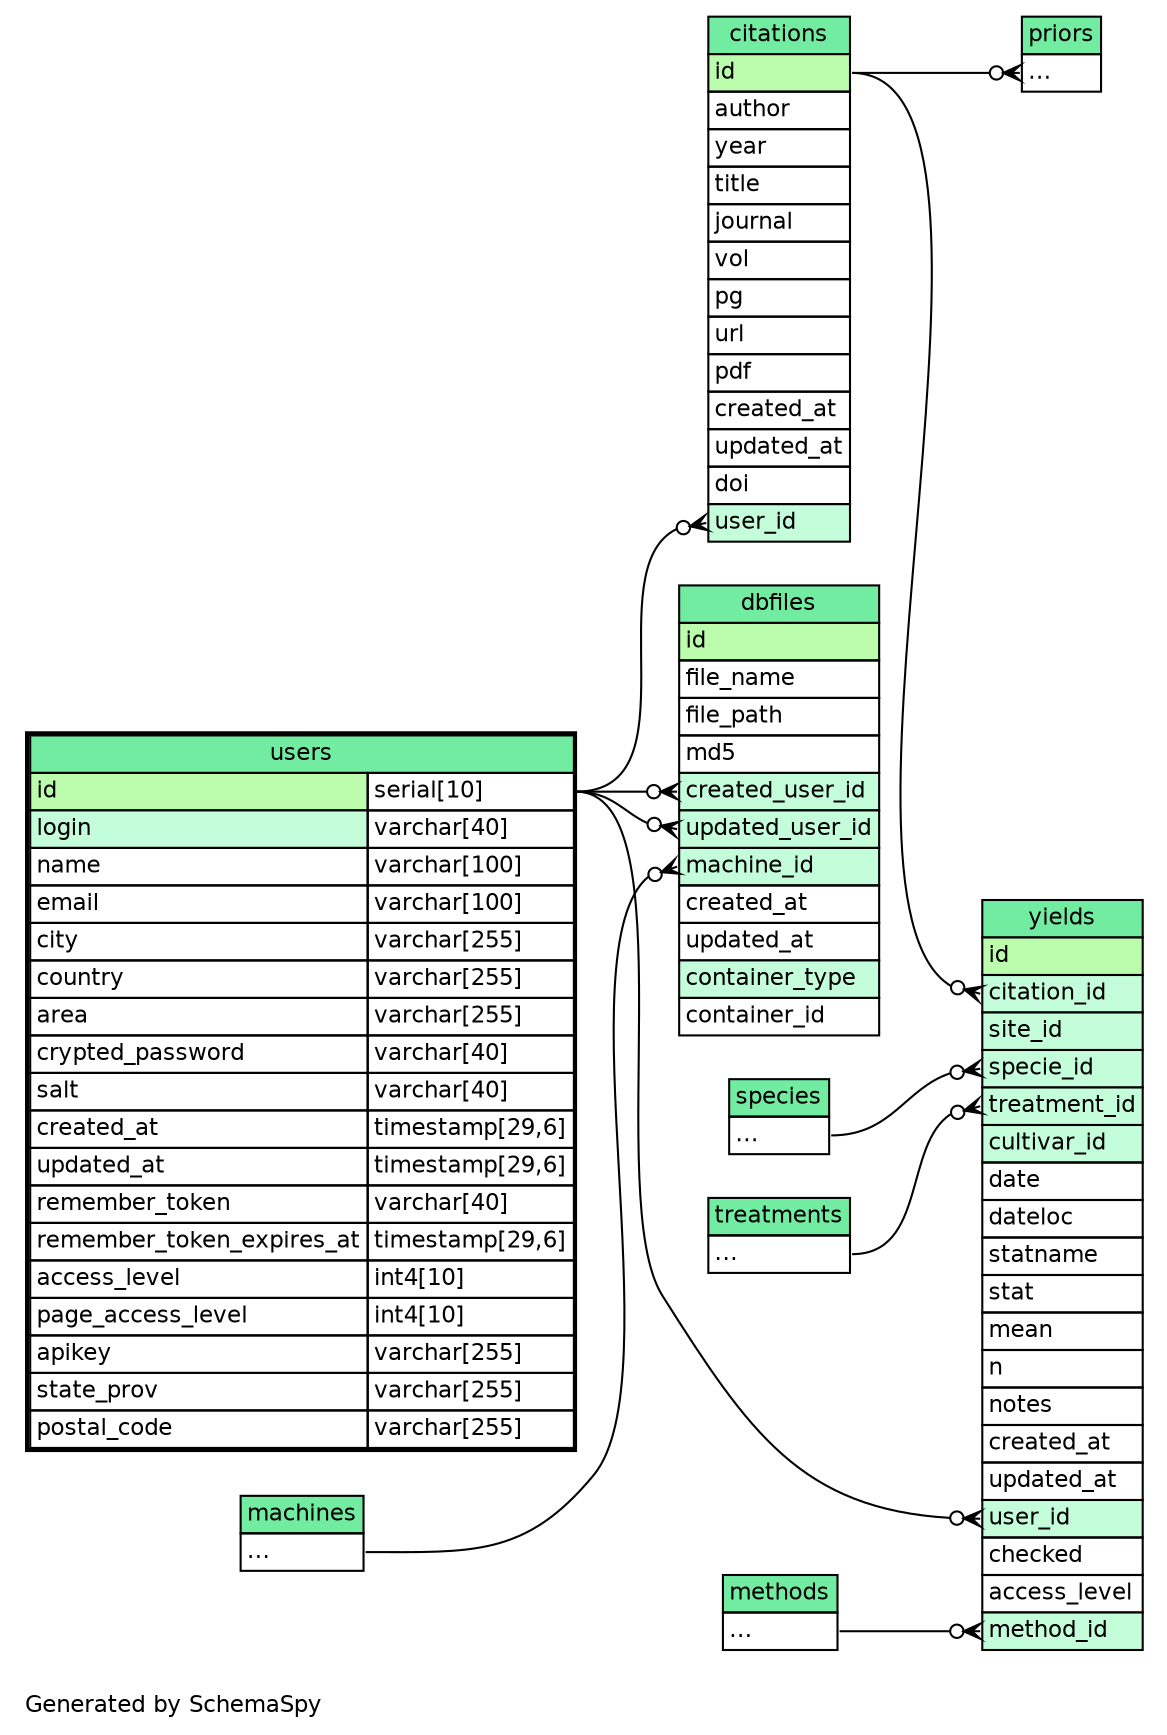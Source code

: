 // dot 2.26.3 on Linux 3.8.0-39-generic
// SchemaSpy rev Unknown
digraph "twoDegreesRelationshipsDiagram" {
  graph [
    rankdir="RL"
    bgcolor="#ffffff"
    label="\nGenerated by SchemaSpy"
    labeljust="l"
    nodesep="0.18"
    ranksep="0.46"
    fontname="Helvetica"
    fontsize="11"
  ];
  node [
    fontname="Helvetica"
    fontsize="11"
    shape="plaintext"
  ];
  edge [
    arrowsize="0.8"
  ];
  "citations":"user_id":w -> "users":"id.type":e [arrowhead=none dir=back arrowtail=crowodot];
  "dbfiles":"created_user_id":w -> "users":"id.type":e [arrowhead=none dir=back arrowtail=crowodot];
  "dbfiles":"machine_id":w -> "machines":"elipses":e [arrowhead=none dir=back arrowtail=crowodot];
  "dbfiles":"updated_user_id":w -> "users":"id.type":e [arrowhead=none dir=back arrowtail=crowodot];
  "priors":"elipses":w -> "citations":"id":e [arrowhead=none dir=back arrowtail=crowodot];
  "yields":"citation_id":w -> "citations":"id":e [arrowhead=none dir=back arrowtail=crowodot];
  "yields":"method_id":w -> "methods":"elipses":e [arrowhead=none dir=back arrowtail=crowodot];
  "yields":"specie_id":w -> "species":"elipses":e [arrowhead=none dir=back arrowtail=crowodot];
  "yields":"treatment_id":w -> "treatments":"elipses":e [arrowhead=none dir=back arrowtail=crowodot];
  "yields":"user_id":w -> "users":"id.type":e [arrowhead=none dir=back arrowtail=crowodot];
  "citations" [
    label=<
    <TABLE BORDER="0" CELLBORDER="1" CELLSPACING="0" BGCOLOR="#FFFFFF">
      <TR><TD COLSPAN="4" BGCOLOR="#72ECA1" ALIGN="CENTER">citations</TD></TR>
      <TR><TD PORT="id" COLSPAN="4" BGCOLOR="#bcfdad !important" ALIGN="LEFT">id</TD></TR>
      <TR><TD PORT="author" COLSPAN="4" ALIGN="LEFT">author</TD></TR>
      <TR><TD PORT="year" COLSPAN="4" ALIGN="LEFT">year</TD></TR>
      <TR><TD PORT="title" COLSPAN="4" ALIGN="LEFT">title</TD></TR>
      <TR><TD PORT="journal" COLSPAN="4" ALIGN="LEFT">journal</TD></TR>
      <TR><TD PORT="vol" COLSPAN="4" ALIGN="LEFT">vol</TD></TR>
      <TR><TD PORT="pg" COLSPAN="4" ALIGN="LEFT">pg</TD></TR>
      <TR><TD PORT="url" COLSPAN="4" ALIGN="LEFT">url</TD></TR>
      <TR><TD PORT="pdf" COLSPAN="4" ALIGN="LEFT">pdf</TD></TR>
      <TR><TD PORT="created_at" COLSPAN="4" ALIGN="LEFT">created_at</TD></TR>
      <TR><TD PORT="updated_at" COLSPAN="4" ALIGN="LEFT">updated_at</TD></TR>
      <TR><TD PORT="doi" COLSPAN="4" ALIGN="LEFT">doi</TD></TR>
      <TR><TD PORT="user_id" COLSPAN="4" BGCOLOR="#c4fdda !important" ALIGN="LEFT">user_id</TD></TR>
    </TABLE>>
    URL="citations.html"
    tooltip="citations"
  ];
  "dbfiles" [
    label=<
    <TABLE BORDER="0" CELLBORDER="1" CELLSPACING="0" BGCOLOR="#FFFFFF">
      <TR><TD COLSPAN="4" BGCOLOR="#72ECA1" ALIGN="CENTER">dbfiles</TD></TR>
      <TR><TD PORT="id" COLSPAN="4" BGCOLOR="#bcfdad !important" ALIGN="LEFT">id</TD></TR>
      <TR><TD PORT="file_name" COLSPAN="4" ALIGN="LEFT">file_name</TD></TR>
      <TR><TD PORT="file_path" COLSPAN="4" ALIGN="LEFT">file_path</TD></TR>
      <TR><TD PORT="md5" COLSPAN="4" ALIGN="LEFT">md5</TD></TR>
      <TR><TD PORT="created_user_id" COLSPAN="4" BGCOLOR="#c4fdda !important" ALIGN="LEFT">created_user_id</TD></TR>
      <TR><TD PORT="updated_user_id" COLSPAN="4" BGCOLOR="#c4fdda !important" ALIGN="LEFT">updated_user_id</TD></TR>
      <TR><TD PORT="machine_id" COLSPAN="4" BGCOLOR="#c4fdda !important" ALIGN="LEFT">machine_id</TD></TR>
      <TR><TD PORT="created_at" COLSPAN="4" ALIGN="LEFT">created_at</TD></TR>
      <TR><TD PORT="updated_at" COLSPAN="4" ALIGN="LEFT">updated_at</TD></TR>
      <TR><TD PORT="container_type" COLSPAN="4" BGCOLOR="#c4fdda !important" ALIGN="LEFT">container_type</TD></TR>
      <TR><TD PORT="container_id" COLSPAN="4" ALIGN="LEFT">container_id</TD></TR>
    </TABLE>>
    URL="dbfiles.html"
    tooltip="dbfiles"
  ];
  "machines" [
    label=<
    <TABLE BORDER="0" CELLBORDER="1" CELLSPACING="0" BGCOLOR="#FFFFFF">
      <TR><TD COLSPAN="4" BGCOLOR="#72ECA1" ALIGN="CENTER">machines</TD></TR>
      <TR><TD PORT="elipses" COLSPAN="4" ALIGN="LEFT">...</TD></TR>
    </TABLE>>
    URL="machines.html"
    tooltip="machines"
  ];
  "methods" [
    label=<
    <TABLE BORDER="0" CELLBORDER="1" CELLSPACING="0" BGCOLOR="#FFFFFF">
      <TR><TD COLSPAN="4" BGCOLOR="#72ECA1" ALIGN="CENTER">methods</TD></TR>
      <TR><TD PORT="elipses" COLSPAN="4" ALIGN="LEFT">...</TD></TR>
    </TABLE>>
    URL="methods.html"
    tooltip="methods"
  ];
  "priors" [
    label=<
    <TABLE BORDER="0" CELLBORDER="1" CELLSPACING="0" BGCOLOR="#FFFFFF">
      <TR><TD COLSPAN="4" BGCOLOR="#72ECA1" ALIGN="CENTER">priors</TD></TR>
      <TR><TD PORT="elipses" COLSPAN="4" ALIGN="LEFT">...</TD></TR>
    </TABLE>>
    URL="priors.html"
    tooltip="priors"
  ];
  "species" [
    label=<
    <TABLE BORDER="0" CELLBORDER="1" CELLSPACING="0" BGCOLOR="#FFFFFF">
      <TR><TD COLSPAN="4" BGCOLOR="#72ECA1" ALIGN="CENTER">species</TD></TR>
      <TR><TD PORT="elipses" COLSPAN="4" ALIGN="LEFT">...</TD></TR>
    </TABLE>>
    URL="species.html"
    tooltip="species"
  ];
  "treatments" [
    label=<
    <TABLE BORDER="0" CELLBORDER="1" CELLSPACING="0" BGCOLOR="#FFFFFF">
      <TR><TD COLSPAN="4" BGCOLOR="#72ECA1" ALIGN="CENTER">treatments</TD></TR>
      <TR><TD PORT="elipses" COLSPAN="4" ALIGN="LEFT">...</TD></TR>
    </TABLE>>
    URL="treatments.html"
    tooltip="treatments"
  ];
  "users" [
    label=<
    <TABLE BORDER="2" CELLBORDER="1" CELLSPACING="0" BGCOLOR="#FFFFFF">
      <TR><TD COLSPAN="4" BGCOLOR="#72ECA1" ALIGN="CENTER">users</TD></TR>
      <TR><TD PORT="id" COLSPAN="3" BGCOLOR="#bcfdad !important" ALIGN="LEFT">id</TD><TD PORT="id.type" ALIGN="LEFT">serial[10]</TD></TR>
      <TR><TD PORT="login" COLSPAN="3" BGCOLOR="#c4fdda !important" ALIGN="LEFT">login</TD><TD PORT="login.type" ALIGN="LEFT">varchar[40]</TD></TR>
      <TR><TD PORT="name" COLSPAN="3" ALIGN="LEFT">name</TD><TD PORT="name.type" ALIGN="LEFT">varchar[100]</TD></TR>
      <TR><TD PORT="email" COLSPAN="3" ALIGN="LEFT">email</TD><TD PORT="email.type" ALIGN="LEFT">varchar[100]</TD></TR>
      <TR><TD PORT="city" COLSPAN="3" ALIGN="LEFT">city</TD><TD PORT="city.type" ALIGN="LEFT">varchar[255]</TD></TR>
      <TR><TD PORT="country" COLSPAN="3" ALIGN="LEFT">country</TD><TD PORT="country.type" ALIGN="LEFT">varchar[255]</TD></TR>
      <TR><TD PORT="area" COLSPAN="3" ALIGN="LEFT">area</TD><TD PORT="area.type" ALIGN="LEFT">varchar[255]</TD></TR>
      <TR><TD PORT="crypted_password" COLSPAN="3" ALIGN="LEFT">crypted_password</TD><TD PORT="crypted_password.type" ALIGN="LEFT">varchar[40]</TD></TR>
      <TR><TD PORT="salt" COLSPAN="3" ALIGN="LEFT">salt</TD><TD PORT="salt.type" ALIGN="LEFT">varchar[40]</TD></TR>
      <TR><TD PORT="created_at" COLSPAN="3" ALIGN="LEFT">created_at</TD><TD PORT="created_at.type" ALIGN="LEFT">timestamp[29,6]</TD></TR>
      <TR><TD PORT="updated_at" COLSPAN="3" ALIGN="LEFT">updated_at</TD><TD PORT="updated_at.type" ALIGN="LEFT">timestamp[29,6]</TD></TR>
      <TR><TD PORT="remember_token" COLSPAN="3" ALIGN="LEFT">remember_token</TD><TD PORT="remember_token.type" ALIGN="LEFT">varchar[40]</TD></TR>
      <TR><TD PORT="remember_token_expires_at" COLSPAN="3" ALIGN="LEFT">remember_token_expires_at</TD><TD PORT="remember_token_expires_at.type" ALIGN="LEFT">timestamp[29,6]</TD></TR>
      <TR><TD PORT="access_level" COLSPAN="3" ALIGN="LEFT">access_level</TD><TD PORT="access_level.type" ALIGN="LEFT">int4[10]</TD></TR>
      <TR><TD PORT="page_access_level" COLSPAN="3" ALIGN="LEFT">page_access_level</TD><TD PORT="page_access_level.type" ALIGN="LEFT">int4[10]</TD></TR>
      <TR><TD PORT="apikey" COLSPAN="3" ALIGN="LEFT">apikey</TD><TD PORT="apikey.type" ALIGN="LEFT">varchar[255]</TD></TR>
      <TR><TD PORT="state_prov" COLSPAN="3" ALIGN="LEFT">state_prov</TD><TD PORT="state_prov.type" ALIGN="LEFT">varchar[255]</TD></TR>
      <TR><TD PORT="postal_code" COLSPAN="3" ALIGN="LEFT">postal_code</TD><TD PORT="postal_code.type" ALIGN="LEFT">varchar[255]</TD></TR>
    </TABLE>>
    URL="users.html"
    tooltip="users"
  ];
  "yields" [
    label=<
    <TABLE BORDER="0" CELLBORDER="1" CELLSPACING="0" BGCOLOR="#FFFFFF">
      <TR><TD COLSPAN="4" BGCOLOR="#72ECA1" ALIGN="CENTER">yields</TD></TR>
      <TR><TD PORT="id" COLSPAN="4" BGCOLOR="#bcfdad !important" ALIGN="LEFT">id</TD></TR>
      <TR><TD PORT="citation_id" COLSPAN="4" BGCOLOR="#c4fdda !important" ALIGN="LEFT">citation_id</TD></TR>
      <TR><TD PORT="site_id" COLSPAN="4" BGCOLOR="#c4fdda !important" ALIGN="LEFT">site_id</TD></TR>
      <TR><TD PORT="specie_id" COLSPAN="4" BGCOLOR="#c4fdda !important" ALIGN="LEFT">specie_id</TD></TR>
      <TR><TD PORT="treatment_id" COLSPAN="4" BGCOLOR="#c4fdda !important" ALIGN="LEFT">treatment_id</TD></TR>
      <TR><TD PORT="cultivar_id" COLSPAN="4" BGCOLOR="#c4fdda !important" ALIGN="LEFT">cultivar_id</TD></TR>
      <TR><TD PORT="date" COLSPAN="4" ALIGN="LEFT">date</TD></TR>
      <TR><TD PORT="dateloc" COLSPAN="4" ALIGN="LEFT">dateloc</TD></TR>
      <TR><TD PORT="statname" COLSPAN="4" ALIGN="LEFT">statname</TD></TR>
      <TR><TD PORT="stat" COLSPAN="4" ALIGN="LEFT">stat</TD></TR>
      <TR><TD PORT="mean" COLSPAN="4" ALIGN="LEFT">mean</TD></TR>
      <TR><TD PORT="n" COLSPAN="4" ALIGN="LEFT">n</TD></TR>
      <TR><TD PORT="notes" COLSPAN="4" ALIGN="LEFT">notes</TD></TR>
      <TR><TD PORT="created_at" COLSPAN="4" ALIGN="LEFT">created_at</TD></TR>
      <TR><TD PORT="updated_at" COLSPAN="4" ALIGN="LEFT">updated_at</TD></TR>
      <TR><TD PORT="user_id" COLSPAN="4" BGCOLOR="#c4fdda !important" ALIGN="LEFT">user_id</TD></TR>
      <TR><TD PORT="checked" COLSPAN="4" ALIGN="LEFT">checked</TD></TR>
      <TR><TD PORT="access_level" COLSPAN="4" ALIGN="LEFT">access_level</TD></TR>
      <TR><TD PORT="method_id" COLSPAN="4" BGCOLOR="#c4fdda !important" ALIGN="LEFT">method_id</TD></TR>
    </TABLE>>
    URL="yields.html"
    tooltip="yields"
  ];
}
